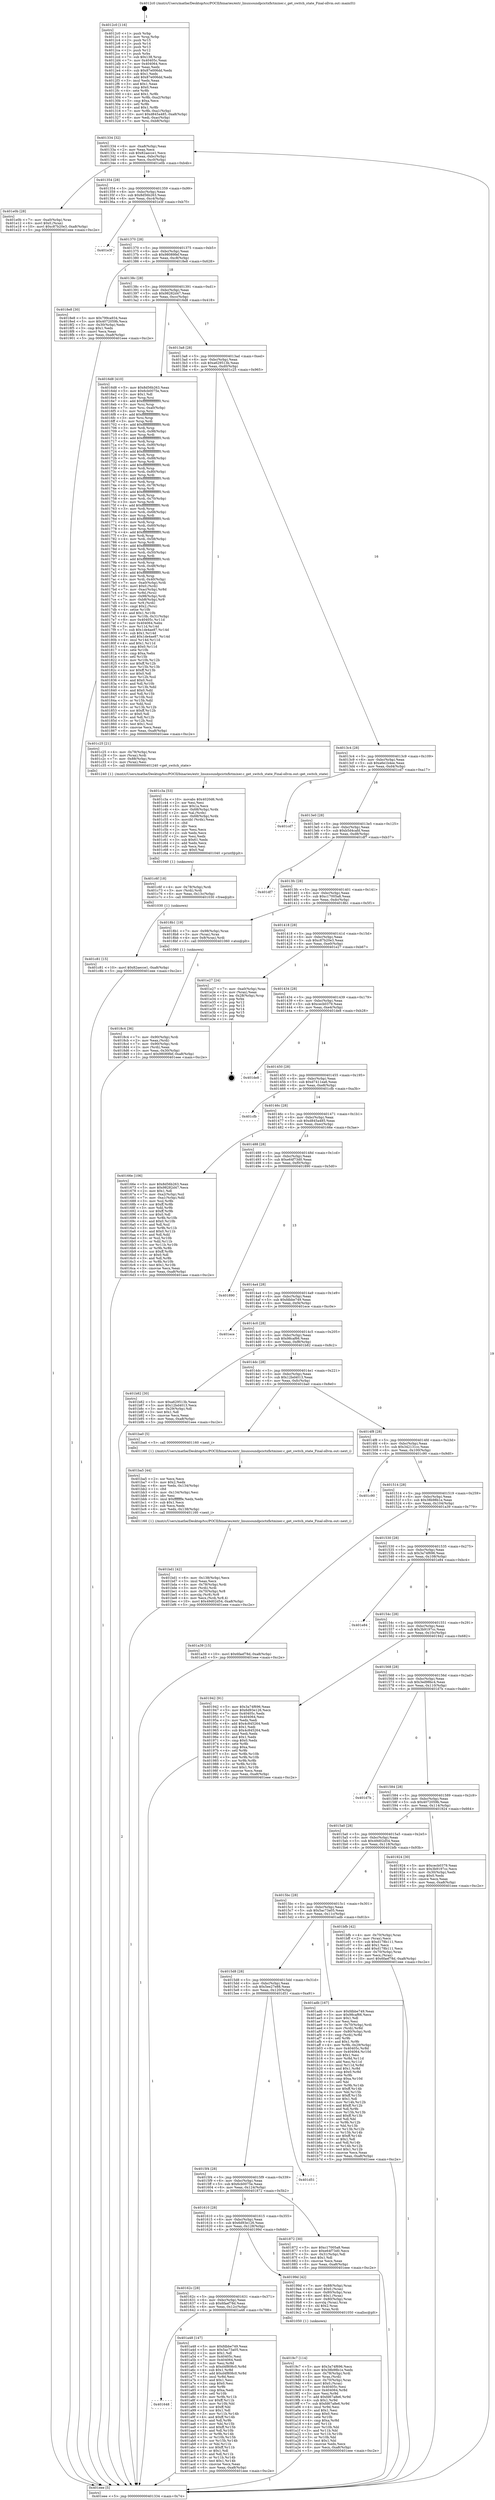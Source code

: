 digraph "0x4012c0" {
  label = "0x4012c0 (/mnt/c/Users/mathe/Desktop/tcc/POCII/binaries/extr_linuxsoundpcictxfictmixer.c_get_switch_state_Final-ollvm.out::main(0))"
  labelloc = "t"
  node[shape=record]

  Entry [label="",width=0.3,height=0.3,shape=circle,fillcolor=black,style=filled]
  "0x401334" [label="{
     0x401334 [32]\l
     | [instrs]\l
     &nbsp;&nbsp;0x401334 \<+6\>: mov -0xa8(%rbp),%eax\l
     &nbsp;&nbsp;0x40133a \<+2\>: mov %eax,%ecx\l
     &nbsp;&nbsp;0x40133c \<+6\>: sub $0x82aecce1,%ecx\l
     &nbsp;&nbsp;0x401342 \<+6\>: mov %eax,-0xbc(%rbp)\l
     &nbsp;&nbsp;0x401348 \<+6\>: mov %ecx,-0xc0(%rbp)\l
     &nbsp;&nbsp;0x40134e \<+6\>: je 0000000000401e0b \<main+0xb4b\>\l
  }"]
  "0x401e0b" [label="{
     0x401e0b [28]\l
     | [instrs]\l
     &nbsp;&nbsp;0x401e0b \<+7\>: mov -0xa0(%rbp),%rax\l
     &nbsp;&nbsp;0x401e12 \<+6\>: movl $0x0,(%rax)\l
     &nbsp;&nbsp;0x401e18 \<+10\>: movl $0xc87b20e3,-0xa8(%rbp)\l
     &nbsp;&nbsp;0x401e22 \<+5\>: jmp 0000000000401eee \<main+0xc2e\>\l
  }"]
  "0x401354" [label="{
     0x401354 [28]\l
     | [instrs]\l
     &nbsp;&nbsp;0x401354 \<+5\>: jmp 0000000000401359 \<main+0x99\>\l
     &nbsp;&nbsp;0x401359 \<+6\>: mov -0xbc(%rbp),%eax\l
     &nbsp;&nbsp;0x40135f \<+5\>: sub $0x8d56b263,%eax\l
     &nbsp;&nbsp;0x401364 \<+6\>: mov %eax,-0xc4(%rbp)\l
     &nbsp;&nbsp;0x40136a \<+6\>: je 0000000000401e3f \<main+0xb7f\>\l
  }"]
  Exit [label="",width=0.3,height=0.3,shape=circle,fillcolor=black,style=filled,peripheries=2]
  "0x401e3f" [label="{
     0x401e3f\l
  }", style=dashed]
  "0x401370" [label="{
     0x401370 [28]\l
     | [instrs]\l
     &nbsp;&nbsp;0x401370 \<+5\>: jmp 0000000000401375 \<main+0xb5\>\l
     &nbsp;&nbsp;0x401375 \<+6\>: mov -0xbc(%rbp),%eax\l
     &nbsp;&nbsp;0x40137b \<+5\>: sub $0x98089fef,%eax\l
     &nbsp;&nbsp;0x401380 \<+6\>: mov %eax,-0xc8(%rbp)\l
     &nbsp;&nbsp;0x401386 \<+6\>: je 00000000004018e8 \<main+0x628\>\l
  }"]
  "0x401c81" [label="{
     0x401c81 [15]\l
     | [instrs]\l
     &nbsp;&nbsp;0x401c81 \<+10\>: movl $0x82aecce1,-0xa8(%rbp)\l
     &nbsp;&nbsp;0x401c8b \<+5\>: jmp 0000000000401eee \<main+0xc2e\>\l
  }"]
  "0x4018e8" [label="{
     0x4018e8 [30]\l
     | [instrs]\l
     &nbsp;&nbsp;0x4018e8 \<+5\>: mov $0x799ca934,%eax\l
     &nbsp;&nbsp;0x4018ed \<+5\>: mov $0x4072059b,%ecx\l
     &nbsp;&nbsp;0x4018f2 \<+3\>: mov -0x30(%rbp),%edx\l
     &nbsp;&nbsp;0x4018f5 \<+3\>: cmp $0x1,%edx\l
     &nbsp;&nbsp;0x4018f8 \<+3\>: cmovl %ecx,%eax\l
     &nbsp;&nbsp;0x4018fb \<+6\>: mov %eax,-0xa8(%rbp)\l
     &nbsp;&nbsp;0x401901 \<+5\>: jmp 0000000000401eee \<main+0xc2e\>\l
  }"]
  "0x40138c" [label="{
     0x40138c [28]\l
     | [instrs]\l
     &nbsp;&nbsp;0x40138c \<+5\>: jmp 0000000000401391 \<main+0xd1\>\l
     &nbsp;&nbsp;0x401391 \<+6\>: mov -0xbc(%rbp),%eax\l
     &nbsp;&nbsp;0x401397 \<+5\>: sub $0x98282d47,%eax\l
     &nbsp;&nbsp;0x40139c \<+6\>: mov %eax,-0xcc(%rbp)\l
     &nbsp;&nbsp;0x4013a2 \<+6\>: je 00000000004016d8 \<main+0x418\>\l
  }"]
  "0x401c6f" [label="{
     0x401c6f [18]\l
     | [instrs]\l
     &nbsp;&nbsp;0x401c6f \<+4\>: mov -0x78(%rbp),%rdi\l
     &nbsp;&nbsp;0x401c73 \<+3\>: mov (%rdi),%rdi\l
     &nbsp;&nbsp;0x401c76 \<+6\>: mov %eax,-0x13c(%rbp)\l
     &nbsp;&nbsp;0x401c7c \<+5\>: call 0000000000401030 \<free@plt\>\l
     | [calls]\l
     &nbsp;&nbsp;0x401030 \{1\} (unknown)\l
  }"]
  "0x4016d8" [label="{
     0x4016d8 [410]\l
     | [instrs]\l
     &nbsp;&nbsp;0x4016d8 \<+5\>: mov $0x8d56b263,%eax\l
     &nbsp;&nbsp;0x4016dd \<+5\>: mov $0x6cb0075e,%ecx\l
     &nbsp;&nbsp;0x4016e2 \<+2\>: mov $0x1,%dl\l
     &nbsp;&nbsp;0x4016e4 \<+3\>: mov %rsp,%rsi\l
     &nbsp;&nbsp;0x4016e7 \<+4\>: add $0xfffffffffffffff0,%rsi\l
     &nbsp;&nbsp;0x4016eb \<+3\>: mov %rsi,%rsp\l
     &nbsp;&nbsp;0x4016ee \<+7\>: mov %rsi,-0xa0(%rbp)\l
     &nbsp;&nbsp;0x4016f5 \<+3\>: mov %rsp,%rsi\l
     &nbsp;&nbsp;0x4016f8 \<+4\>: add $0xfffffffffffffff0,%rsi\l
     &nbsp;&nbsp;0x4016fc \<+3\>: mov %rsi,%rsp\l
     &nbsp;&nbsp;0x4016ff \<+3\>: mov %rsp,%rdi\l
     &nbsp;&nbsp;0x401702 \<+4\>: add $0xfffffffffffffff0,%rdi\l
     &nbsp;&nbsp;0x401706 \<+3\>: mov %rdi,%rsp\l
     &nbsp;&nbsp;0x401709 \<+7\>: mov %rdi,-0x98(%rbp)\l
     &nbsp;&nbsp;0x401710 \<+3\>: mov %rsp,%rdi\l
     &nbsp;&nbsp;0x401713 \<+4\>: add $0xfffffffffffffff0,%rdi\l
     &nbsp;&nbsp;0x401717 \<+3\>: mov %rdi,%rsp\l
     &nbsp;&nbsp;0x40171a \<+7\>: mov %rdi,-0x90(%rbp)\l
     &nbsp;&nbsp;0x401721 \<+3\>: mov %rsp,%rdi\l
     &nbsp;&nbsp;0x401724 \<+4\>: add $0xfffffffffffffff0,%rdi\l
     &nbsp;&nbsp;0x401728 \<+3\>: mov %rdi,%rsp\l
     &nbsp;&nbsp;0x40172b \<+7\>: mov %rdi,-0x88(%rbp)\l
     &nbsp;&nbsp;0x401732 \<+3\>: mov %rsp,%rdi\l
     &nbsp;&nbsp;0x401735 \<+4\>: add $0xfffffffffffffff0,%rdi\l
     &nbsp;&nbsp;0x401739 \<+3\>: mov %rdi,%rsp\l
     &nbsp;&nbsp;0x40173c \<+4\>: mov %rdi,-0x80(%rbp)\l
     &nbsp;&nbsp;0x401740 \<+3\>: mov %rsp,%rdi\l
     &nbsp;&nbsp;0x401743 \<+4\>: add $0xfffffffffffffff0,%rdi\l
     &nbsp;&nbsp;0x401747 \<+3\>: mov %rdi,%rsp\l
     &nbsp;&nbsp;0x40174a \<+4\>: mov %rdi,-0x78(%rbp)\l
     &nbsp;&nbsp;0x40174e \<+3\>: mov %rsp,%rdi\l
     &nbsp;&nbsp;0x401751 \<+4\>: add $0xfffffffffffffff0,%rdi\l
     &nbsp;&nbsp;0x401755 \<+3\>: mov %rdi,%rsp\l
     &nbsp;&nbsp;0x401758 \<+4\>: mov %rdi,-0x70(%rbp)\l
     &nbsp;&nbsp;0x40175c \<+3\>: mov %rsp,%rdi\l
     &nbsp;&nbsp;0x40175f \<+4\>: add $0xfffffffffffffff0,%rdi\l
     &nbsp;&nbsp;0x401763 \<+3\>: mov %rdi,%rsp\l
     &nbsp;&nbsp;0x401766 \<+4\>: mov %rdi,-0x68(%rbp)\l
     &nbsp;&nbsp;0x40176a \<+3\>: mov %rsp,%rdi\l
     &nbsp;&nbsp;0x40176d \<+4\>: add $0xfffffffffffffff0,%rdi\l
     &nbsp;&nbsp;0x401771 \<+3\>: mov %rdi,%rsp\l
     &nbsp;&nbsp;0x401774 \<+4\>: mov %rdi,-0x60(%rbp)\l
     &nbsp;&nbsp;0x401778 \<+3\>: mov %rsp,%rdi\l
     &nbsp;&nbsp;0x40177b \<+4\>: add $0xfffffffffffffff0,%rdi\l
     &nbsp;&nbsp;0x40177f \<+3\>: mov %rdi,%rsp\l
     &nbsp;&nbsp;0x401782 \<+4\>: mov %rdi,-0x58(%rbp)\l
     &nbsp;&nbsp;0x401786 \<+3\>: mov %rsp,%rdi\l
     &nbsp;&nbsp;0x401789 \<+4\>: add $0xfffffffffffffff0,%rdi\l
     &nbsp;&nbsp;0x40178d \<+3\>: mov %rdi,%rsp\l
     &nbsp;&nbsp;0x401790 \<+4\>: mov %rdi,-0x50(%rbp)\l
     &nbsp;&nbsp;0x401794 \<+3\>: mov %rsp,%rdi\l
     &nbsp;&nbsp;0x401797 \<+4\>: add $0xfffffffffffffff0,%rdi\l
     &nbsp;&nbsp;0x40179b \<+3\>: mov %rdi,%rsp\l
     &nbsp;&nbsp;0x40179e \<+4\>: mov %rdi,-0x48(%rbp)\l
     &nbsp;&nbsp;0x4017a2 \<+3\>: mov %rsp,%rdi\l
     &nbsp;&nbsp;0x4017a5 \<+4\>: add $0xfffffffffffffff0,%rdi\l
     &nbsp;&nbsp;0x4017a9 \<+3\>: mov %rdi,%rsp\l
     &nbsp;&nbsp;0x4017ac \<+4\>: mov %rdi,-0x40(%rbp)\l
     &nbsp;&nbsp;0x4017b0 \<+7\>: mov -0xa0(%rbp),%rdi\l
     &nbsp;&nbsp;0x4017b7 \<+6\>: movl $0x0,(%rdi)\l
     &nbsp;&nbsp;0x4017bd \<+7\>: mov -0xac(%rbp),%r8d\l
     &nbsp;&nbsp;0x4017c4 \<+3\>: mov %r8d,(%rsi)\l
     &nbsp;&nbsp;0x4017c7 \<+7\>: mov -0x98(%rbp),%rdi\l
     &nbsp;&nbsp;0x4017ce \<+7\>: mov -0xb8(%rbp),%r9\l
     &nbsp;&nbsp;0x4017d5 \<+3\>: mov %r9,(%rdi)\l
     &nbsp;&nbsp;0x4017d8 \<+3\>: cmpl $0x2,(%rsi)\l
     &nbsp;&nbsp;0x4017db \<+4\>: setne %r10b\l
     &nbsp;&nbsp;0x4017df \<+4\>: and $0x1,%r10b\l
     &nbsp;&nbsp;0x4017e3 \<+4\>: mov %r10b,-0x31(%rbp)\l
     &nbsp;&nbsp;0x4017e7 \<+8\>: mov 0x40405c,%r11d\l
     &nbsp;&nbsp;0x4017ef \<+7\>: mov 0x404064,%ebx\l
     &nbsp;&nbsp;0x4017f6 \<+3\>: mov %r11d,%r14d\l
     &nbsp;&nbsp;0x4017f9 \<+7\>: sub $0x1de4ae87,%r14d\l
     &nbsp;&nbsp;0x401800 \<+4\>: sub $0x1,%r14d\l
     &nbsp;&nbsp;0x401804 \<+7\>: add $0x1de4ae87,%r14d\l
     &nbsp;&nbsp;0x40180b \<+4\>: imul %r14d,%r11d\l
     &nbsp;&nbsp;0x40180f \<+4\>: and $0x1,%r11d\l
     &nbsp;&nbsp;0x401813 \<+4\>: cmp $0x0,%r11d\l
     &nbsp;&nbsp;0x401817 \<+4\>: sete %r10b\l
     &nbsp;&nbsp;0x40181b \<+3\>: cmp $0xa,%ebx\l
     &nbsp;&nbsp;0x40181e \<+4\>: setl %r15b\l
     &nbsp;&nbsp;0x401822 \<+3\>: mov %r10b,%r12b\l
     &nbsp;&nbsp;0x401825 \<+4\>: xor $0xff,%r12b\l
     &nbsp;&nbsp;0x401829 \<+3\>: mov %r15b,%r13b\l
     &nbsp;&nbsp;0x40182c \<+4\>: xor $0xff,%r13b\l
     &nbsp;&nbsp;0x401830 \<+3\>: xor $0x0,%dl\l
     &nbsp;&nbsp;0x401833 \<+3\>: mov %r12b,%sil\l
     &nbsp;&nbsp;0x401836 \<+4\>: and $0x0,%sil\l
     &nbsp;&nbsp;0x40183a \<+3\>: and %dl,%r10b\l
     &nbsp;&nbsp;0x40183d \<+3\>: mov %r13b,%dil\l
     &nbsp;&nbsp;0x401840 \<+4\>: and $0x0,%dil\l
     &nbsp;&nbsp;0x401844 \<+3\>: and %dl,%r15b\l
     &nbsp;&nbsp;0x401847 \<+3\>: or %r10b,%sil\l
     &nbsp;&nbsp;0x40184a \<+3\>: or %r15b,%dil\l
     &nbsp;&nbsp;0x40184d \<+3\>: xor %dil,%sil\l
     &nbsp;&nbsp;0x401850 \<+3\>: or %r13b,%r12b\l
     &nbsp;&nbsp;0x401853 \<+4\>: xor $0xff,%r12b\l
     &nbsp;&nbsp;0x401857 \<+3\>: or $0x0,%dl\l
     &nbsp;&nbsp;0x40185a \<+3\>: and %dl,%r12b\l
     &nbsp;&nbsp;0x40185d \<+3\>: or %r12b,%sil\l
     &nbsp;&nbsp;0x401860 \<+4\>: test $0x1,%sil\l
     &nbsp;&nbsp;0x401864 \<+3\>: cmovne %ecx,%eax\l
     &nbsp;&nbsp;0x401867 \<+6\>: mov %eax,-0xa8(%rbp)\l
     &nbsp;&nbsp;0x40186d \<+5\>: jmp 0000000000401eee \<main+0xc2e\>\l
  }"]
  "0x4013a8" [label="{
     0x4013a8 [28]\l
     | [instrs]\l
     &nbsp;&nbsp;0x4013a8 \<+5\>: jmp 00000000004013ad \<main+0xed\>\l
     &nbsp;&nbsp;0x4013ad \<+6\>: mov -0xbc(%rbp),%eax\l
     &nbsp;&nbsp;0x4013b3 \<+5\>: sub $0xa629513b,%eax\l
     &nbsp;&nbsp;0x4013b8 \<+6\>: mov %eax,-0xd0(%rbp)\l
     &nbsp;&nbsp;0x4013be \<+6\>: je 0000000000401c25 \<main+0x965\>\l
  }"]
  "0x401c3a" [label="{
     0x401c3a [53]\l
     | [instrs]\l
     &nbsp;&nbsp;0x401c3a \<+10\>: movabs $0x4020d6,%rdi\l
     &nbsp;&nbsp;0x401c44 \<+2\>: xor %esi,%esi\l
     &nbsp;&nbsp;0x401c46 \<+5\>: mov $0x1a,%ecx\l
     &nbsp;&nbsp;0x401c4b \<+4\>: mov -0x68(%rbp),%rdx\l
     &nbsp;&nbsp;0x401c4f \<+2\>: mov %al,(%rdx)\l
     &nbsp;&nbsp;0x401c51 \<+4\>: mov -0x68(%rbp),%rdx\l
     &nbsp;&nbsp;0x401c55 \<+3\>: movzbl (%rdx),%eax\l
     &nbsp;&nbsp;0x401c58 \<+1\>: cltd\l
     &nbsp;&nbsp;0x401c59 \<+2\>: idiv %ecx\l
     &nbsp;&nbsp;0x401c5b \<+2\>: mov %esi,%ecx\l
     &nbsp;&nbsp;0x401c5d \<+2\>: sub %edx,%ecx\l
     &nbsp;&nbsp;0x401c5f \<+2\>: mov %esi,%edx\l
     &nbsp;&nbsp;0x401c61 \<+3\>: sub $0x61,%edx\l
     &nbsp;&nbsp;0x401c64 \<+2\>: add %edx,%ecx\l
     &nbsp;&nbsp;0x401c66 \<+2\>: sub %ecx,%esi\l
     &nbsp;&nbsp;0x401c68 \<+2\>: mov $0x0,%al\l
     &nbsp;&nbsp;0x401c6a \<+5\>: call 0000000000401040 \<printf@plt\>\l
     | [calls]\l
     &nbsp;&nbsp;0x401040 \{1\} (unknown)\l
  }"]
  "0x401c25" [label="{
     0x401c25 [21]\l
     | [instrs]\l
     &nbsp;&nbsp;0x401c25 \<+4\>: mov -0x78(%rbp),%rax\l
     &nbsp;&nbsp;0x401c29 \<+3\>: mov (%rax),%rdi\l
     &nbsp;&nbsp;0x401c2c \<+7\>: mov -0x88(%rbp),%rax\l
     &nbsp;&nbsp;0x401c33 \<+2\>: mov (%rax),%esi\l
     &nbsp;&nbsp;0x401c35 \<+5\>: call 0000000000401240 \<get_switch_state\>\l
     | [calls]\l
     &nbsp;&nbsp;0x401240 \{1\} (/mnt/c/Users/mathe/Desktop/tcc/POCII/binaries/extr_linuxsoundpcictxfictmixer.c_get_switch_state_Final-ollvm.out::get_switch_state)\l
  }"]
  "0x4013c4" [label="{
     0x4013c4 [28]\l
     | [instrs]\l
     &nbsp;&nbsp;0x4013c4 \<+5\>: jmp 00000000004013c9 \<main+0x109\>\l
     &nbsp;&nbsp;0x4013c9 \<+6\>: mov -0xbc(%rbp),%eax\l
     &nbsp;&nbsp;0x4013cf \<+5\>: sub $0xa6e1b4ee,%eax\l
     &nbsp;&nbsp;0x4013d4 \<+6\>: mov %eax,-0xd4(%rbp)\l
     &nbsp;&nbsp;0x4013da \<+6\>: je 0000000000401cd7 \<main+0xa17\>\l
  }"]
  "0x401bd1" [label="{
     0x401bd1 [42]\l
     | [instrs]\l
     &nbsp;&nbsp;0x401bd1 \<+6\>: mov -0x138(%rbp),%ecx\l
     &nbsp;&nbsp;0x401bd7 \<+3\>: imul %eax,%ecx\l
     &nbsp;&nbsp;0x401bda \<+4\>: mov -0x78(%rbp),%rdi\l
     &nbsp;&nbsp;0x401bde \<+3\>: mov (%rdi),%rdi\l
     &nbsp;&nbsp;0x401be1 \<+4\>: mov -0x70(%rbp),%r8\l
     &nbsp;&nbsp;0x401be5 \<+3\>: movslq (%r8),%r8\l
     &nbsp;&nbsp;0x401be8 \<+4\>: mov %ecx,(%rdi,%r8,4)\l
     &nbsp;&nbsp;0x401bec \<+10\>: movl $0x49d02d54,-0xa8(%rbp)\l
     &nbsp;&nbsp;0x401bf6 \<+5\>: jmp 0000000000401eee \<main+0xc2e\>\l
  }"]
  "0x401cd7" [label="{
     0x401cd7\l
  }", style=dashed]
  "0x4013e0" [label="{
     0x4013e0 [28]\l
     | [instrs]\l
     &nbsp;&nbsp;0x4013e0 \<+5\>: jmp 00000000004013e5 \<main+0x125\>\l
     &nbsp;&nbsp;0x4013e5 \<+6\>: mov -0xbc(%rbp),%eax\l
     &nbsp;&nbsp;0x4013eb \<+5\>: sub $0xb5d4cafd,%eax\l
     &nbsp;&nbsp;0x4013f0 \<+6\>: mov %eax,-0xd8(%rbp)\l
     &nbsp;&nbsp;0x4013f6 \<+6\>: je 0000000000401df7 \<main+0xb37\>\l
  }"]
  "0x401ba5" [label="{
     0x401ba5 [44]\l
     | [instrs]\l
     &nbsp;&nbsp;0x401ba5 \<+2\>: xor %ecx,%ecx\l
     &nbsp;&nbsp;0x401ba7 \<+5\>: mov $0x2,%edx\l
     &nbsp;&nbsp;0x401bac \<+6\>: mov %edx,-0x134(%rbp)\l
     &nbsp;&nbsp;0x401bb2 \<+1\>: cltd\l
     &nbsp;&nbsp;0x401bb3 \<+6\>: mov -0x134(%rbp),%esi\l
     &nbsp;&nbsp;0x401bb9 \<+2\>: idiv %esi\l
     &nbsp;&nbsp;0x401bbb \<+6\>: imul $0xfffffffe,%edx,%edx\l
     &nbsp;&nbsp;0x401bc1 \<+3\>: sub $0x1,%ecx\l
     &nbsp;&nbsp;0x401bc4 \<+2\>: sub %ecx,%edx\l
     &nbsp;&nbsp;0x401bc6 \<+6\>: mov %edx,-0x138(%rbp)\l
     &nbsp;&nbsp;0x401bcc \<+5\>: call 0000000000401160 \<next_i\>\l
     | [calls]\l
     &nbsp;&nbsp;0x401160 \{1\} (/mnt/c/Users/mathe/Desktop/tcc/POCII/binaries/extr_linuxsoundpcictxfictmixer.c_get_switch_state_Final-ollvm.out::next_i)\l
  }"]
  "0x401df7" [label="{
     0x401df7\l
  }", style=dashed]
  "0x4013fc" [label="{
     0x4013fc [28]\l
     | [instrs]\l
     &nbsp;&nbsp;0x4013fc \<+5\>: jmp 0000000000401401 \<main+0x141\>\l
     &nbsp;&nbsp;0x401401 \<+6\>: mov -0xbc(%rbp),%eax\l
     &nbsp;&nbsp;0x401407 \<+5\>: sub $0xc17005a8,%eax\l
     &nbsp;&nbsp;0x40140c \<+6\>: mov %eax,-0xdc(%rbp)\l
     &nbsp;&nbsp;0x401412 \<+6\>: je 00000000004018b1 \<main+0x5f1\>\l
  }"]
  "0x401648" [label="{
     0x401648\l
  }", style=dashed]
  "0x4018b1" [label="{
     0x4018b1 [19]\l
     | [instrs]\l
     &nbsp;&nbsp;0x4018b1 \<+7\>: mov -0x98(%rbp),%rax\l
     &nbsp;&nbsp;0x4018b8 \<+3\>: mov (%rax),%rax\l
     &nbsp;&nbsp;0x4018bb \<+4\>: mov 0x8(%rax),%rdi\l
     &nbsp;&nbsp;0x4018bf \<+5\>: call 0000000000401060 \<atoi@plt\>\l
     | [calls]\l
     &nbsp;&nbsp;0x401060 \{1\} (unknown)\l
  }"]
  "0x401418" [label="{
     0x401418 [28]\l
     | [instrs]\l
     &nbsp;&nbsp;0x401418 \<+5\>: jmp 000000000040141d \<main+0x15d\>\l
     &nbsp;&nbsp;0x40141d \<+6\>: mov -0xbc(%rbp),%eax\l
     &nbsp;&nbsp;0x401423 \<+5\>: sub $0xc87b20e3,%eax\l
     &nbsp;&nbsp;0x401428 \<+6\>: mov %eax,-0xe0(%rbp)\l
     &nbsp;&nbsp;0x40142e \<+6\>: je 0000000000401e27 \<main+0xb67\>\l
  }"]
  "0x401a48" [label="{
     0x401a48 [147]\l
     | [instrs]\l
     &nbsp;&nbsp;0x401a48 \<+5\>: mov $0xfdbbe749,%eax\l
     &nbsp;&nbsp;0x401a4d \<+5\>: mov $0x5ac73a05,%ecx\l
     &nbsp;&nbsp;0x401a52 \<+2\>: mov $0x1,%dl\l
     &nbsp;&nbsp;0x401a54 \<+7\>: mov 0x40405c,%esi\l
     &nbsp;&nbsp;0x401a5b \<+7\>: mov 0x404064,%edi\l
     &nbsp;&nbsp;0x401a62 \<+3\>: mov %esi,%r8d\l
     &nbsp;&nbsp;0x401a65 \<+7\>: sub $0xd4f808c0,%r8d\l
     &nbsp;&nbsp;0x401a6c \<+4\>: sub $0x1,%r8d\l
     &nbsp;&nbsp;0x401a70 \<+7\>: add $0xd4f808c0,%r8d\l
     &nbsp;&nbsp;0x401a77 \<+4\>: imul %r8d,%esi\l
     &nbsp;&nbsp;0x401a7b \<+3\>: and $0x1,%esi\l
     &nbsp;&nbsp;0x401a7e \<+3\>: cmp $0x0,%esi\l
     &nbsp;&nbsp;0x401a81 \<+4\>: sete %r9b\l
     &nbsp;&nbsp;0x401a85 \<+3\>: cmp $0xa,%edi\l
     &nbsp;&nbsp;0x401a88 \<+4\>: setl %r10b\l
     &nbsp;&nbsp;0x401a8c \<+3\>: mov %r9b,%r11b\l
     &nbsp;&nbsp;0x401a8f \<+4\>: xor $0xff,%r11b\l
     &nbsp;&nbsp;0x401a93 \<+3\>: mov %r10b,%bl\l
     &nbsp;&nbsp;0x401a96 \<+3\>: xor $0xff,%bl\l
     &nbsp;&nbsp;0x401a99 \<+3\>: xor $0x1,%dl\l
     &nbsp;&nbsp;0x401a9c \<+3\>: mov %r11b,%r14b\l
     &nbsp;&nbsp;0x401a9f \<+4\>: and $0xff,%r14b\l
     &nbsp;&nbsp;0x401aa3 \<+3\>: and %dl,%r9b\l
     &nbsp;&nbsp;0x401aa6 \<+3\>: mov %bl,%r15b\l
     &nbsp;&nbsp;0x401aa9 \<+4\>: and $0xff,%r15b\l
     &nbsp;&nbsp;0x401aad \<+3\>: and %dl,%r10b\l
     &nbsp;&nbsp;0x401ab0 \<+3\>: or %r9b,%r14b\l
     &nbsp;&nbsp;0x401ab3 \<+3\>: or %r10b,%r15b\l
     &nbsp;&nbsp;0x401ab6 \<+3\>: xor %r15b,%r14b\l
     &nbsp;&nbsp;0x401ab9 \<+3\>: or %bl,%r11b\l
     &nbsp;&nbsp;0x401abc \<+4\>: xor $0xff,%r11b\l
     &nbsp;&nbsp;0x401ac0 \<+3\>: or $0x1,%dl\l
     &nbsp;&nbsp;0x401ac3 \<+3\>: and %dl,%r11b\l
     &nbsp;&nbsp;0x401ac6 \<+3\>: or %r11b,%r14b\l
     &nbsp;&nbsp;0x401ac9 \<+4\>: test $0x1,%r14b\l
     &nbsp;&nbsp;0x401acd \<+3\>: cmovne %ecx,%eax\l
     &nbsp;&nbsp;0x401ad0 \<+6\>: mov %eax,-0xa8(%rbp)\l
     &nbsp;&nbsp;0x401ad6 \<+5\>: jmp 0000000000401eee \<main+0xc2e\>\l
  }"]
  "0x401e27" [label="{
     0x401e27 [24]\l
     | [instrs]\l
     &nbsp;&nbsp;0x401e27 \<+7\>: mov -0xa0(%rbp),%rax\l
     &nbsp;&nbsp;0x401e2e \<+2\>: mov (%rax),%eax\l
     &nbsp;&nbsp;0x401e30 \<+4\>: lea -0x28(%rbp),%rsp\l
     &nbsp;&nbsp;0x401e34 \<+1\>: pop %rbx\l
     &nbsp;&nbsp;0x401e35 \<+2\>: pop %r12\l
     &nbsp;&nbsp;0x401e37 \<+2\>: pop %r13\l
     &nbsp;&nbsp;0x401e39 \<+2\>: pop %r14\l
     &nbsp;&nbsp;0x401e3b \<+2\>: pop %r15\l
     &nbsp;&nbsp;0x401e3d \<+1\>: pop %rbp\l
     &nbsp;&nbsp;0x401e3e \<+1\>: ret\l
  }"]
  "0x401434" [label="{
     0x401434 [28]\l
     | [instrs]\l
     &nbsp;&nbsp;0x401434 \<+5\>: jmp 0000000000401439 \<main+0x179\>\l
     &nbsp;&nbsp;0x401439 \<+6\>: mov -0xbc(%rbp),%eax\l
     &nbsp;&nbsp;0x40143f \<+5\>: sub $0xcecb0379,%eax\l
     &nbsp;&nbsp;0x401444 \<+6\>: mov %eax,-0xe4(%rbp)\l
     &nbsp;&nbsp;0x40144a \<+6\>: je 0000000000401de8 \<main+0xb28\>\l
  }"]
  "0x4019c7" [label="{
     0x4019c7 [114]\l
     | [instrs]\l
     &nbsp;&nbsp;0x4019c7 \<+5\>: mov $0x3a74f696,%ecx\l
     &nbsp;&nbsp;0x4019cc \<+5\>: mov $0x38b98b1e,%edx\l
     &nbsp;&nbsp;0x4019d1 \<+4\>: mov -0x78(%rbp),%rdi\l
     &nbsp;&nbsp;0x4019d5 \<+3\>: mov %rax,(%rdi)\l
     &nbsp;&nbsp;0x4019d8 \<+4\>: mov -0x70(%rbp),%rax\l
     &nbsp;&nbsp;0x4019dc \<+6\>: movl $0x0,(%rax)\l
     &nbsp;&nbsp;0x4019e2 \<+7\>: mov 0x40405c,%esi\l
     &nbsp;&nbsp;0x4019e9 \<+8\>: mov 0x404064,%r8d\l
     &nbsp;&nbsp;0x4019f1 \<+3\>: mov %esi,%r9d\l
     &nbsp;&nbsp;0x4019f4 \<+7\>: add $0xfd67a8e6,%r9d\l
     &nbsp;&nbsp;0x4019fb \<+4\>: sub $0x1,%r9d\l
     &nbsp;&nbsp;0x4019ff \<+7\>: sub $0xfd67a8e6,%r9d\l
     &nbsp;&nbsp;0x401a06 \<+4\>: imul %r9d,%esi\l
     &nbsp;&nbsp;0x401a0a \<+3\>: and $0x1,%esi\l
     &nbsp;&nbsp;0x401a0d \<+3\>: cmp $0x0,%esi\l
     &nbsp;&nbsp;0x401a10 \<+4\>: sete %r10b\l
     &nbsp;&nbsp;0x401a14 \<+4\>: cmp $0xa,%r8d\l
     &nbsp;&nbsp;0x401a18 \<+4\>: setl %r11b\l
     &nbsp;&nbsp;0x401a1c \<+3\>: mov %r10b,%bl\l
     &nbsp;&nbsp;0x401a1f \<+3\>: and %r11b,%bl\l
     &nbsp;&nbsp;0x401a22 \<+3\>: xor %r11b,%r10b\l
     &nbsp;&nbsp;0x401a25 \<+3\>: or %r10b,%bl\l
     &nbsp;&nbsp;0x401a28 \<+3\>: test $0x1,%bl\l
     &nbsp;&nbsp;0x401a2b \<+3\>: cmovne %edx,%ecx\l
     &nbsp;&nbsp;0x401a2e \<+6\>: mov %ecx,-0xa8(%rbp)\l
     &nbsp;&nbsp;0x401a34 \<+5\>: jmp 0000000000401eee \<main+0xc2e\>\l
  }"]
  "0x401de8" [label="{
     0x401de8\l
  }", style=dashed]
  "0x401450" [label="{
     0x401450 [28]\l
     | [instrs]\l
     &nbsp;&nbsp;0x401450 \<+5\>: jmp 0000000000401455 \<main+0x195\>\l
     &nbsp;&nbsp;0x401455 \<+6\>: mov -0xbc(%rbp),%eax\l
     &nbsp;&nbsp;0x40145b \<+5\>: sub $0xd7411ea6,%eax\l
     &nbsp;&nbsp;0x401460 \<+6\>: mov %eax,-0xe8(%rbp)\l
     &nbsp;&nbsp;0x401466 \<+6\>: je 0000000000401cfb \<main+0xa3b\>\l
  }"]
  "0x40162c" [label="{
     0x40162c [28]\l
     | [instrs]\l
     &nbsp;&nbsp;0x40162c \<+5\>: jmp 0000000000401631 \<main+0x371\>\l
     &nbsp;&nbsp;0x401631 \<+6\>: mov -0xbc(%rbp),%eax\l
     &nbsp;&nbsp;0x401637 \<+5\>: sub $0x6faef78d,%eax\l
     &nbsp;&nbsp;0x40163c \<+6\>: mov %eax,-0x12c(%rbp)\l
     &nbsp;&nbsp;0x401642 \<+6\>: je 0000000000401a48 \<main+0x788\>\l
  }"]
  "0x401cfb" [label="{
     0x401cfb\l
  }", style=dashed]
  "0x40146c" [label="{
     0x40146c [28]\l
     | [instrs]\l
     &nbsp;&nbsp;0x40146c \<+5\>: jmp 0000000000401471 \<main+0x1b1\>\l
     &nbsp;&nbsp;0x401471 \<+6\>: mov -0xbc(%rbp),%eax\l
     &nbsp;&nbsp;0x401477 \<+5\>: sub $0xd845a485,%eax\l
     &nbsp;&nbsp;0x40147c \<+6\>: mov %eax,-0xec(%rbp)\l
     &nbsp;&nbsp;0x401482 \<+6\>: je 000000000040166e \<main+0x3ae\>\l
  }"]
  "0x40199d" [label="{
     0x40199d [42]\l
     | [instrs]\l
     &nbsp;&nbsp;0x40199d \<+7\>: mov -0x88(%rbp),%rax\l
     &nbsp;&nbsp;0x4019a4 \<+6\>: movl $0x0,(%rax)\l
     &nbsp;&nbsp;0x4019aa \<+4\>: mov -0x80(%rbp),%rax\l
     &nbsp;&nbsp;0x4019ae \<+6\>: movl $0x1,(%rax)\l
     &nbsp;&nbsp;0x4019b4 \<+4\>: mov -0x80(%rbp),%rax\l
     &nbsp;&nbsp;0x4019b8 \<+3\>: movslq (%rax),%rax\l
     &nbsp;&nbsp;0x4019bb \<+4\>: shl $0x2,%rax\l
     &nbsp;&nbsp;0x4019bf \<+3\>: mov %rax,%rdi\l
     &nbsp;&nbsp;0x4019c2 \<+5\>: call 0000000000401050 \<malloc@plt\>\l
     | [calls]\l
     &nbsp;&nbsp;0x401050 \{1\} (unknown)\l
  }"]
  "0x40166e" [label="{
     0x40166e [106]\l
     | [instrs]\l
     &nbsp;&nbsp;0x40166e \<+5\>: mov $0x8d56b263,%eax\l
     &nbsp;&nbsp;0x401673 \<+5\>: mov $0x98282d47,%ecx\l
     &nbsp;&nbsp;0x401678 \<+2\>: mov $0x1,%dl\l
     &nbsp;&nbsp;0x40167a \<+7\>: mov -0xa2(%rbp),%sil\l
     &nbsp;&nbsp;0x401681 \<+7\>: mov -0xa1(%rbp),%dil\l
     &nbsp;&nbsp;0x401688 \<+3\>: mov %sil,%r8b\l
     &nbsp;&nbsp;0x40168b \<+4\>: xor $0xff,%r8b\l
     &nbsp;&nbsp;0x40168f \<+3\>: mov %dil,%r9b\l
     &nbsp;&nbsp;0x401692 \<+4\>: xor $0xff,%r9b\l
     &nbsp;&nbsp;0x401696 \<+3\>: xor $0x0,%dl\l
     &nbsp;&nbsp;0x401699 \<+3\>: mov %r8b,%r10b\l
     &nbsp;&nbsp;0x40169c \<+4\>: and $0x0,%r10b\l
     &nbsp;&nbsp;0x4016a0 \<+3\>: and %dl,%sil\l
     &nbsp;&nbsp;0x4016a3 \<+3\>: mov %r9b,%r11b\l
     &nbsp;&nbsp;0x4016a6 \<+4\>: and $0x0,%r11b\l
     &nbsp;&nbsp;0x4016aa \<+3\>: and %dl,%dil\l
     &nbsp;&nbsp;0x4016ad \<+3\>: or %sil,%r10b\l
     &nbsp;&nbsp;0x4016b0 \<+3\>: or %dil,%r11b\l
     &nbsp;&nbsp;0x4016b3 \<+3\>: xor %r11b,%r10b\l
     &nbsp;&nbsp;0x4016b6 \<+3\>: or %r9b,%r8b\l
     &nbsp;&nbsp;0x4016b9 \<+4\>: xor $0xff,%r8b\l
     &nbsp;&nbsp;0x4016bd \<+3\>: or $0x0,%dl\l
     &nbsp;&nbsp;0x4016c0 \<+3\>: and %dl,%r8b\l
     &nbsp;&nbsp;0x4016c3 \<+3\>: or %r8b,%r10b\l
     &nbsp;&nbsp;0x4016c6 \<+4\>: test $0x1,%r10b\l
     &nbsp;&nbsp;0x4016ca \<+3\>: cmovne %ecx,%eax\l
     &nbsp;&nbsp;0x4016cd \<+6\>: mov %eax,-0xa8(%rbp)\l
     &nbsp;&nbsp;0x4016d3 \<+5\>: jmp 0000000000401eee \<main+0xc2e\>\l
  }"]
  "0x401488" [label="{
     0x401488 [28]\l
     | [instrs]\l
     &nbsp;&nbsp;0x401488 \<+5\>: jmp 000000000040148d \<main+0x1cd\>\l
     &nbsp;&nbsp;0x40148d \<+6\>: mov -0xbc(%rbp),%eax\l
     &nbsp;&nbsp;0x401493 \<+5\>: sub $0xe64f73d0,%eax\l
     &nbsp;&nbsp;0x401498 \<+6\>: mov %eax,-0xf0(%rbp)\l
     &nbsp;&nbsp;0x40149e \<+6\>: je 0000000000401890 \<main+0x5d0\>\l
  }"]
  "0x401eee" [label="{
     0x401eee [5]\l
     | [instrs]\l
     &nbsp;&nbsp;0x401eee \<+5\>: jmp 0000000000401334 \<main+0x74\>\l
  }"]
  "0x4012c0" [label="{
     0x4012c0 [116]\l
     | [instrs]\l
     &nbsp;&nbsp;0x4012c0 \<+1\>: push %rbp\l
     &nbsp;&nbsp;0x4012c1 \<+3\>: mov %rsp,%rbp\l
     &nbsp;&nbsp;0x4012c4 \<+2\>: push %r15\l
     &nbsp;&nbsp;0x4012c6 \<+2\>: push %r14\l
     &nbsp;&nbsp;0x4012c8 \<+2\>: push %r13\l
     &nbsp;&nbsp;0x4012ca \<+2\>: push %r12\l
     &nbsp;&nbsp;0x4012cc \<+1\>: push %rbx\l
     &nbsp;&nbsp;0x4012cd \<+7\>: sub $0x138,%rsp\l
     &nbsp;&nbsp;0x4012d4 \<+7\>: mov 0x40405c,%eax\l
     &nbsp;&nbsp;0x4012db \<+7\>: mov 0x404064,%ecx\l
     &nbsp;&nbsp;0x4012e2 \<+2\>: mov %eax,%edx\l
     &nbsp;&nbsp;0x4012e4 \<+6\>: sub $0x87e006dd,%edx\l
     &nbsp;&nbsp;0x4012ea \<+3\>: sub $0x1,%edx\l
     &nbsp;&nbsp;0x4012ed \<+6\>: add $0x87e006dd,%edx\l
     &nbsp;&nbsp;0x4012f3 \<+3\>: imul %edx,%eax\l
     &nbsp;&nbsp;0x4012f6 \<+3\>: and $0x1,%eax\l
     &nbsp;&nbsp;0x4012f9 \<+3\>: cmp $0x0,%eax\l
     &nbsp;&nbsp;0x4012fc \<+4\>: sete %r8b\l
     &nbsp;&nbsp;0x401300 \<+4\>: and $0x1,%r8b\l
     &nbsp;&nbsp;0x401304 \<+7\>: mov %r8b,-0xa2(%rbp)\l
     &nbsp;&nbsp;0x40130b \<+3\>: cmp $0xa,%ecx\l
     &nbsp;&nbsp;0x40130e \<+4\>: setl %r8b\l
     &nbsp;&nbsp;0x401312 \<+4\>: and $0x1,%r8b\l
     &nbsp;&nbsp;0x401316 \<+7\>: mov %r8b,-0xa1(%rbp)\l
     &nbsp;&nbsp;0x40131d \<+10\>: movl $0xd845a485,-0xa8(%rbp)\l
     &nbsp;&nbsp;0x401327 \<+6\>: mov %edi,-0xac(%rbp)\l
     &nbsp;&nbsp;0x40132d \<+7\>: mov %rsi,-0xb8(%rbp)\l
  }"]
  "0x4018c4" [label="{
     0x4018c4 [36]\l
     | [instrs]\l
     &nbsp;&nbsp;0x4018c4 \<+7\>: mov -0x90(%rbp),%rdi\l
     &nbsp;&nbsp;0x4018cb \<+2\>: mov %eax,(%rdi)\l
     &nbsp;&nbsp;0x4018cd \<+7\>: mov -0x90(%rbp),%rdi\l
     &nbsp;&nbsp;0x4018d4 \<+2\>: mov (%rdi),%eax\l
     &nbsp;&nbsp;0x4018d6 \<+3\>: mov %eax,-0x30(%rbp)\l
     &nbsp;&nbsp;0x4018d9 \<+10\>: movl $0x98089fef,-0xa8(%rbp)\l
     &nbsp;&nbsp;0x4018e3 \<+5\>: jmp 0000000000401eee \<main+0xc2e\>\l
  }"]
  "0x401610" [label="{
     0x401610 [28]\l
     | [instrs]\l
     &nbsp;&nbsp;0x401610 \<+5\>: jmp 0000000000401615 \<main+0x355\>\l
     &nbsp;&nbsp;0x401615 \<+6\>: mov -0xbc(%rbp),%eax\l
     &nbsp;&nbsp;0x40161b \<+5\>: sub $0x6d93e126,%eax\l
     &nbsp;&nbsp;0x401620 \<+6\>: mov %eax,-0x128(%rbp)\l
     &nbsp;&nbsp;0x401626 \<+6\>: je 000000000040199d \<main+0x6dd\>\l
  }"]
  "0x401890" [label="{
     0x401890\l
  }", style=dashed]
  "0x4014a4" [label="{
     0x4014a4 [28]\l
     | [instrs]\l
     &nbsp;&nbsp;0x4014a4 \<+5\>: jmp 00000000004014a9 \<main+0x1e9\>\l
     &nbsp;&nbsp;0x4014a9 \<+6\>: mov -0xbc(%rbp),%eax\l
     &nbsp;&nbsp;0x4014af \<+5\>: sub $0xfdbbe749,%eax\l
     &nbsp;&nbsp;0x4014b4 \<+6\>: mov %eax,-0xf4(%rbp)\l
     &nbsp;&nbsp;0x4014ba \<+6\>: je 0000000000401ece \<main+0xc0e\>\l
  }"]
  "0x401872" [label="{
     0x401872 [30]\l
     | [instrs]\l
     &nbsp;&nbsp;0x401872 \<+5\>: mov $0xc17005a8,%eax\l
     &nbsp;&nbsp;0x401877 \<+5\>: mov $0xe64f73d0,%ecx\l
     &nbsp;&nbsp;0x40187c \<+3\>: mov -0x31(%rbp),%dl\l
     &nbsp;&nbsp;0x40187f \<+3\>: test $0x1,%dl\l
     &nbsp;&nbsp;0x401882 \<+3\>: cmovne %ecx,%eax\l
     &nbsp;&nbsp;0x401885 \<+6\>: mov %eax,-0xa8(%rbp)\l
     &nbsp;&nbsp;0x40188b \<+5\>: jmp 0000000000401eee \<main+0xc2e\>\l
  }"]
  "0x401ece" [label="{
     0x401ece\l
  }", style=dashed]
  "0x4014c0" [label="{
     0x4014c0 [28]\l
     | [instrs]\l
     &nbsp;&nbsp;0x4014c0 \<+5\>: jmp 00000000004014c5 \<main+0x205\>\l
     &nbsp;&nbsp;0x4014c5 \<+6\>: mov -0xbc(%rbp),%eax\l
     &nbsp;&nbsp;0x4014cb \<+5\>: sub $0x98caf66,%eax\l
     &nbsp;&nbsp;0x4014d0 \<+6\>: mov %eax,-0xf8(%rbp)\l
     &nbsp;&nbsp;0x4014d6 \<+6\>: je 0000000000401b82 \<main+0x8c2\>\l
  }"]
  "0x4015f4" [label="{
     0x4015f4 [28]\l
     | [instrs]\l
     &nbsp;&nbsp;0x4015f4 \<+5\>: jmp 00000000004015f9 \<main+0x339\>\l
     &nbsp;&nbsp;0x4015f9 \<+6\>: mov -0xbc(%rbp),%eax\l
     &nbsp;&nbsp;0x4015ff \<+5\>: sub $0x6cb0075e,%eax\l
     &nbsp;&nbsp;0x401604 \<+6\>: mov %eax,-0x124(%rbp)\l
     &nbsp;&nbsp;0x40160a \<+6\>: je 0000000000401872 \<main+0x5b2\>\l
  }"]
  "0x401b82" [label="{
     0x401b82 [30]\l
     | [instrs]\l
     &nbsp;&nbsp;0x401b82 \<+5\>: mov $0xa629513b,%eax\l
     &nbsp;&nbsp;0x401b87 \<+5\>: mov $0x12bd4013,%ecx\l
     &nbsp;&nbsp;0x401b8c \<+3\>: mov -0x29(%rbp),%dl\l
     &nbsp;&nbsp;0x401b8f \<+3\>: test $0x1,%dl\l
     &nbsp;&nbsp;0x401b92 \<+3\>: cmovne %ecx,%eax\l
     &nbsp;&nbsp;0x401b95 \<+6\>: mov %eax,-0xa8(%rbp)\l
     &nbsp;&nbsp;0x401b9b \<+5\>: jmp 0000000000401eee \<main+0xc2e\>\l
  }"]
  "0x4014dc" [label="{
     0x4014dc [28]\l
     | [instrs]\l
     &nbsp;&nbsp;0x4014dc \<+5\>: jmp 00000000004014e1 \<main+0x221\>\l
     &nbsp;&nbsp;0x4014e1 \<+6\>: mov -0xbc(%rbp),%eax\l
     &nbsp;&nbsp;0x4014e7 \<+5\>: sub $0x12bd4013,%eax\l
     &nbsp;&nbsp;0x4014ec \<+6\>: mov %eax,-0xfc(%rbp)\l
     &nbsp;&nbsp;0x4014f2 \<+6\>: je 0000000000401ba0 \<main+0x8e0\>\l
  }"]
  "0x401d51" [label="{
     0x401d51\l
  }", style=dashed]
  "0x401ba0" [label="{
     0x401ba0 [5]\l
     | [instrs]\l
     &nbsp;&nbsp;0x401ba0 \<+5\>: call 0000000000401160 \<next_i\>\l
     | [calls]\l
     &nbsp;&nbsp;0x401160 \{1\} (/mnt/c/Users/mathe/Desktop/tcc/POCII/binaries/extr_linuxsoundpcictxfictmixer.c_get_switch_state_Final-ollvm.out::next_i)\l
  }"]
  "0x4014f8" [label="{
     0x4014f8 [28]\l
     | [instrs]\l
     &nbsp;&nbsp;0x4014f8 \<+5\>: jmp 00000000004014fd \<main+0x23d\>\l
     &nbsp;&nbsp;0x4014fd \<+6\>: mov -0xbc(%rbp),%eax\l
     &nbsp;&nbsp;0x401503 \<+5\>: sub $0x342131cc,%eax\l
     &nbsp;&nbsp;0x401508 \<+6\>: mov %eax,-0x100(%rbp)\l
     &nbsp;&nbsp;0x40150e \<+6\>: je 0000000000401c90 \<main+0x9d0\>\l
  }"]
  "0x4015d8" [label="{
     0x4015d8 [28]\l
     | [instrs]\l
     &nbsp;&nbsp;0x4015d8 \<+5\>: jmp 00000000004015dd \<main+0x31d\>\l
     &nbsp;&nbsp;0x4015dd \<+6\>: mov -0xbc(%rbp),%eax\l
     &nbsp;&nbsp;0x4015e3 \<+5\>: sub $0x5ee27e88,%eax\l
     &nbsp;&nbsp;0x4015e8 \<+6\>: mov %eax,-0x120(%rbp)\l
     &nbsp;&nbsp;0x4015ee \<+6\>: je 0000000000401d51 \<main+0xa91\>\l
  }"]
  "0x401c90" [label="{
     0x401c90\l
  }", style=dashed]
  "0x401514" [label="{
     0x401514 [28]\l
     | [instrs]\l
     &nbsp;&nbsp;0x401514 \<+5\>: jmp 0000000000401519 \<main+0x259\>\l
     &nbsp;&nbsp;0x401519 \<+6\>: mov -0xbc(%rbp),%eax\l
     &nbsp;&nbsp;0x40151f \<+5\>: sub $0x38b98b1e,%eax\l
     &nbsp;&nbsp;0x401524 \<+6\>: mov %eax,-0x104(%rbp)\l
     &nbsp;&nbsp;0x40152a \<+6\>: je 0000000000401a39 \<main+0x779\>\l
  }"]
  "0x401adb" [label="{
     0x401adb [167]\l
     | [instrs]\l
     &nbsp;&nbsp;0x401adb \<+5\>: mov $0xfdbbe749,%eax\l
     &nbsp;&nbsp;0x401ae0 \<+5\>: mov $0x98caf66,%ecx\l
     &nbsp;&nbsp;0x401ae5 \<+2\>: mov $0x1,%dl\l
     &nbsp;&nbsp;0x401ae7 \<+2\>: xor %esi,%esi\l
     &nbsp;&nbsp;0x401ae9 \<+4\>: mov -0x70(%rbp),%rdi\l
     &nbsp;&nbsp;0x401aed \<+3\>: mov (%rdi),%r8d\l
     &nbsp;&nbsp;0x401af0 \<+4\>: mov -0x80(%rbp),%rdi\l
     &nbsp;&nbsp;0x401af4 \<+3\>: cmp (%rdi),%r8d\l
     &nbsp;&nbsp;0x401af7 \<+4\>: setl %r9b\l
     &nbsp;&nbsp;0x401afb \<+4\>: and $0x1,%r9b\l
     &nbsp;&nbsp;0x401aff \<+4\>: mov %r9b,-0x29(%rbp)\l
     &nbsp;&nbsp;0x401b03 \<+8\>: mov 0x40405c,%r8d\l
     &nbsp;&nbsp;0x401b0b \<+8\>: mov 0x404064,%r10d\l
     &nbsp;&nbsp;0x401b13 \<+3\>: sub $0x1,%esi\l
     &nbsp;&nbsp;0x401b16 \<+3\>: mov %r8d,%r11d\l
     &nbsp;&nbsp;0x401b19 \<+3\>: add %esi,%r11d\l
     &nbsp;&nbsp;0x401b1c \<+4\>: imul %r11d,%r8d\l
     &nbsp;&nbsp;0x401b20 \<+4\>: and $0x1,%r8d\l
     &nbsp;&nbsp;0x401b24 \<+4\>: cmp $0x0,%r8d\l
     &nbsp;&nbsp;0x401b28 \<+4\>: sete %r9b\l
     &nbsp;&nbsp;0x401b2c \<+4\>: cmp $0xa,%r10d\l
     &nbsp;&nbsp;0x401b30 \<+3\>: setl %bl\l
     &nbsp;&nbsp;0x401b33 \<+3\>: mov %r9b,%r14b\l
     &nbsp;&nbsp;0x401b36 \<+4\>: xor $0xff,%r14b\l
     &nbsp;&nbsp;0x401b3a \<+3\>: mov %bl,%r15b\l
     &nbsp;&nbsp;0x401b3d \<+4\>: xor $0xff,%r15b\l
     &nbsp;&nbsp;0x401b41 \<+3\>: xor $0x1,%dl\l
     &nbsp;&nbsp;0x401b44 \<+3\>: mov %r14b,%r12b\l
     &nbsp;&nbsp;0x401b47 \<+4\>: and $0xff,%r12b\l
     &nbsp;&nbsp;0x401b4b \<+3\>: and %dl,%r9b\l
     &nbsp;&nbsp;0x401b4e \<+3\>: mov %r15b,%r13b\l
     &nbsp;&nbsp;0x401b51 \<+4\>: and $0xff,%r13b\l
     &nbsp;&nbsp;0x401b55 \<+2\>: and %dl,%bl\l
     &nbsp;&nbsp;0x401b57 \<+3\>: or %r9b,%r12b\l
     &nbsp;&nbsp;0x401b5a \<+3\>: or %bl,%r13b\l
     &nbsp;&nbsp;0x401b5d \<+3\>: xor %r13b,%r12b\l
     &nbsp;&nbsp;0x401b60 \<+3\>: or %r15b,%r14b\l
     &nbsp;&nbsp;0x401b63 \<+4\>: xor $0xff,%r14b\l
     &nbsp;&nbsp;0x401b67 \<+3\>: or $0x1,%dl\l
     &nbsp;&nbsp;0x401b6a \<+3\>: and %dl,%r14b\l
     &nbsp;&nbsp;0x401b6d \<+3\>: or %r14b,%r12b\l
     &nbsp;&nbsp;0x401b70 \<+4\>: test $0x1,%r12b\l
     &nbsp;&nbsp;0x401b74 \<+3\>: cmovne %ecx,%eax\l
     &nbsp;&nbsp;0x401b77 \<+6\>: mov %eax,-0xa8(%rbp)\l
     &nbsp;&nbsp;0x401b7d \<+5\>: jmp 0000000000401eee \<main+0xc2e\>\l
  }"]
  "0x401a39" [label="{
     0x401a39 [15]\l
     | [instrs]\l
     &nbsp;&nbsp;0x401a39 \<+10\>: movl $0x6faef78d,-0xa8(%rbp)\l
     &nbsp;&nbsp;0x401a43 \<+5\>: jmp 0000000000401eee \<main+0xc2e\>\l
  }"]
  "0x401530" [label="{
     0x401530 [28]\l
     | [instrs]\l
     &nbsp;&nbsp;0x401530 \<+5\>: jmp 0000000000401535 \<main+0x275\>\l
     &nbsp;&nbsp;0x401535 \<+6\>: mov -0xbc(%rbp),%eax\l
     &nbsp;&nbsp;0x40153b \<+5\>: sub $0x3a74f696,%eax\l
     &nbsp;&nbsp;0x401540 \<+6\>: mov %eax,-0x108(%rbp)\l
     &nbsp;&nbsp;0x401546 \<+6\>: je 0000000000401e84 \<main+0xbc4\>\l
  }"]
  "0x4015bc" [label="{
     0x4015bc [28]\l
     | [instrs]\l
     &nbsp;&nbsp;0x4015bc \<+5\>: jmp 00000000004015c1 \<main+0x301\>\l
     &nbsp;&nbsp;0x4015c1 \<+6\>: mov -0xbc(%rbp),%eax\l
     &nbsp;&nbsp;0x4015c7 \<+5\>: sub $0x5ac73a05,%eax\l
     &nbsp;&nbsp;0x4015cc \<+6\>: mov %eax,-0x11c(%rbp)\l
     &nbsp;&nbsp;0x4015d2 \<+6\>: je 0000000000401adb \<main+0x81b\>\l
  }"]
  "0x401e84" [label="{
     0x401e84\l
  }", style=dashed]
  "0x40154c" [label="{
     0x40154c [28]\l
     | [instrs]\l
     &nbsp;&nbsp;0x40154c \<+5\>: jmp 0000000000401551 \<main+0x291\>\l
     &nbsp;&nbsp;0x401551 \<+6\>: mov -0xbc(%rbp),%eax\l
     &nbsp;&nbsp;0x401557 \<+5\>: sub $0x3b9197cc,%eax\l
     &nbsp;&nbsp;0x40155c \<+6\>: mov %eax,-0x10c(%rbp)\l
     &nbsp;&nbsp;0x401562 \<+6\>: je 0000000000401942 \<main+0x682\>\l
  }"]
  "0x401bfb" [label="{
     0x401bfb [42]\l
     | [instrs]\l
     &nbsp;&nbsp;0x401bfb \<+4\>: mov -0x70(%rbp),%rax\l
     &nbsp;&nbsp;0x401bff \<+2\>: mov (%rax),%ecx\l
     &nbsp;&nbsp;0x401c01 \<+6\>: sub $0xd178b111,%ecx\l
     &nbsp;&nbsp;0x401c07 \<+3\>: add $0x1,%ecx\l
     &nbsp;&nbsp;0x401c0a \<+6\>: add $0xd178b111,%ecx\l
     &nbsp;&nbsp;0x401c10 \<+4\>: mov -0x70(%rbp),%rax\l
     &nbsp;&nbsp;0x401c14 \<+2\>: mov %ecx,(%rax)\l
     &nbsp;&nbsp;0x401c16 \<+10\>: movl $0x6faef78d,-0xa8(%rbp)\l
     &nbsp;&nbsp;0x401c20 \<+5\>: jmp 0000000000401eee \<main+0xc2e\>\l
  }"]
  "0x401942" [label="{
     0x401942 [91]\l
     | [instrs]\l
     &nbsp;&nbsp;0x401942 \<+5\>: mov $0x3a74f696,%eax\l
     &nbsp;&nbsp;0x401947 \<+5\>: mov $0x6d93e126,%ecx\l
     &nbsp;&nbsp;0x40194c \<+7\>: mov 0x40405c,%edx\l
     &nbsp;&nbsp;0x401953 \<+7\>: mov 0x404064,%esi\l
     &nbsp;&nbsp;0x40195a \<+2\>: mov %edx,%edi\l
     &nbsp;&nbsp;0x40195c \<+6\>: add $0x4c845264,%edi\l
     &nbsp;&nbsp;0x401962 \<+3\>: sub $0x1,%edi\l
     &nbsp;&nbsp;0x401965 \<+6\>: sub $0x4c845264,%edi\l
     &nbsp;&nbsp;0x40196b \<+3\>: imul %edi,%edx\l
     &nbsp;&nbsp;0x40196e \<+3\>: and $0x1,%edx\l
     &nbsp;&nbsp;0x401971 \<+3\>: cmp $0x0,%edx\l
     &nbsp;&nbsp;0x401974 \<+4\>: sete %r8b\l
     &nbsp;&nbsp;0x401978 \<+3\>: cmp $0xa,%esi\l
     &nbsp;&nbsp;0x40197b \<+4\>: setl %r9b\l
     &nbsp;&nbsp;0x40197f \<+3\>: mov %r8b,%r10b\l
     &nbsp;&nbsp;0x401982 \<+3\>: and %r9b,%r10b\l
     &nbsp;&nbsp;0x401985 \<+3\>: xor %r9b,%r8b\l
     &nbsp;&nbsp;0x401988 \<+3\>: or %r8b,%r10b\l
     &nbsp;&nbsp;0x40198b \<+4\>: test $0x1,%r10b\l
     &nbsp;&nbsp;0x40198f \<+3\>: cmovne %ecx,%eax\l
     &nbsp;&nbsp;0x401992 \<+6\>: mov %eax,-0xa8(%rbp)\l
     &nbsp;&nbsp;0x401998 \<+5\>: jmp 0000000000401eee \<main+0xc2e\>\l
  }"]
  "0x401568" [label="{
     0x401568 [28]\l
     | [instrs]\l
     &nbsp;&nbsp;0x401568 \<+5\>: jmp 000000000040156d \<main+0x2ad\>\l
     &nbsp;&nbsp;0x40156d \<+6\>: mov -0xbc(%rbp),%eax\l
     &nbsp;&nbsp;0x401573 \<+5\>: sub $0x3ed98bc4,%eax\l
     &nbsp;&nbsp;0x401578 \<+6\>: mov %eax,-0x110(%rbp)\l
     &nbsp;&nbsp;0x40157e \<+6\>: je 0000000000401d7b \<main+0xabb\>\l
  }"]
  "0x4015a0" [label="{
     0x4015a0 [28]\l
     | [instrs]\l
     &nbsp;&nbsp;0x4015a0 \<+5\>: jmp 00000000004015a5 \<main+0x2e5\>\l
     &nbsp;&nbsp;0x4015a5 \<+6\>: mov -0xbc(%rbp),%eax\l
     &nbsp;&nbsp;0x4015ab \<+5\>: sub $0x49d02d54,%eax\l
     &nbsp;&nbsp;0x4015b0 \<+6\>: mov %eax,-0x118(%rbp)\l
     &nbsp;&nbsp;0x4015b6 \<+6\>: je 0000000000401bfb \<main+0x93b\>\l
  }"]
  "0x401d7b" [label="{
     0x401d7b\l
  }", style=dashed]
  "0x401584" [label="{
     0x401584 [28]\l
     | [instrs]\l
     &nbsp;&nbsp;0x401584 \<+5\>: jmp 0000000000401589 \<main+0x2c9\>\l
     &nbsp;&nbsp;0x401589 \<+6\>: mov -0xbc(%rbp),%eax\l
     &nbsp;&nbsp;0x40158f \<+5\>: sub $0x4072059b,%eax\l
     &nbsp;&nbsp;0x401594 \<+6\>: mov %eax,-0x114(%rbp)\l
     &nbsp;&nbsp;0x40159a \<+6\>: je 0000000000401924 \<main+0x664\>\l
  }"]
  "0x401924" [label="{
     0x401924 [30]\l
     | [instrs]\l
     &nbsp;&nbsp;0x401924 \<+5\>: mov $0xcecb0379,%eax\l
     &nbsp;&nbsp;0x401929 \<+5\>: mov $0x3b9197cc,%ecx\l
     &nbsp;&nbsp;0x40192e \<+3\>: mov -0x30(%rbp),%edx\l
     &nbsp;&nbsp;0x401931 \<+3\>: cmp $0x0,%edx\l
     &nbsp;&nbsp;0x401934 \<+3\>: cmove %ecx,%eax\l
     &nbsp;&nbsp;0x401937 \<+6\>: mov %eax,-0xa8(%rbp)\l
     &nbsp;&nbsp;0x40193d \<+5\>: jmp 0000000000401eee \<main+0xc2e\>\l
  }"]
  Entry -> "0x4012c0" [label=" 1"]
  "0x401334" -> "0x401e0b" [label=" 1"]
  "0x401334" -> "0x401354" [label=" 19"]
  "0x401e27" -> Exit [label=" 1"]
  "0x401354" -> "0x401e3f" [label=" 0"]
  "0x401354" -> "0x401370" [label=" 19"]
  "0x401e0b" -> "0x401eee" [label=" 1"]
  "0x401370" -> "0x4018e8" [label=" 1"]
  "0x401370" -> "0x40138c" [label=" 18"]
  "0x401c81" -> "0x401eee" [label=" 1"]
  "0x40138c" -> "0x4016d8" [label=" 1"]
  "0x40138c" -> "0x4013a8" [label=" 17"]
  "0x401c6f" -> "0x401c81" [label=" 1"]
  "0x4013a8" -> "0x401c25" [label=" 1"]
  "0x4013a8" -> "0x4013c4" [label=" 16"]
  "0x401c3a" -> "0x401c6f" [label=" 1"]
  "0x4013c4" -> "0x401cd7" [label=" 0"]
  "0x4013c4" -> "0x4013e0" [label=" 16"]
  "0x401c25" -> "0x401c3a" [label=" 1"]
  "0x4013e0" -> "0x401df7" [label=" 0"]
  "0x4013e0" -> "0x4013fc" [label=" 16"]
  "0x401bfb" -> "0x401eee" [label=" 1"]
  "0x4013fc" -> "0x4018b1" [label=" 1"]
  "0x4013fc" -> "0x401418" [label=" 15"]
  "0x401bd1" -> "0x401eee" [label=" 1"]
  "0x401418" -> "0x401e27" [label=" 1"]
  "0x401418" -> "0x401434" [label=" 14"]
  "0x401ba5" -> "0x401bd1" [label=" 1"]
  "0x401434" -> "0x401de8" [label=" 0"]
  "0x401434" -> "0x401450" [label=" 14"]
  "0x401b82" -> "0x401eee" [label=" 2"]
  "0x401450" -> "0x401cfb" [label=" 0"]
  "0x401450" -> "0x40146c" [label=" 14"]
  "0x401adb" -> "0x401eee" [label=" 2"]
  "0x40146c" -> "0x40166e" [label=" 1"]
  "0x40146c" -> "0x401488" [label=" 13"]
  "0x40166e" -> "0x401eee" [label=" 1"]
  "0x4012c0" -> "0x401334" [label=" 1"]
  "0x401eee" -> "0x401334" [label=" 19"]
  "0x401a48" -> "0x401eee" [label=" 2"]
  "0x4016d8" -> "0x401eee" [label=" 1"]
  "0x40162c" -> "0x401a48" [label=" 2"]
  "0x401488" -> "0x401890" [label=" 0"]
  "0x401488" -> "0x4014a4" [label=" 13"]
  "0x401ba0" -> "0x401ba5" [label=" 1"]
  "0x4014a4" -> "0x401ece" [label=" 0"]
  "0x4014a4" -> "0x4014c0" [label=" 13"]
  "0x401a39" -> "0x401eee" [label=" 1"]
  "0x4014c0" -> "0x401b82" [label=" 2"]
  "0x4014c0" -> "0x4014dc" [label=" 11"]
  "0x40199d" -> "0x4019c7" [label=" 1"]
  "0x4014dc" -> "0x401ba0" [label=" 1"]
  "0x4014dc" -> "0x4014f8" [label=" 10"]
  "0x401610" -> "0x40162c" [label=" 2"]
  "0x4014f8" -> "0x401c90" [label=" 0"]
  "0x4014f8" -> "0x401514" [label=" 10"]
  "0x40162c" -> "0x401648" [label=" 0"]
  "0x401514" -> "0x401a39" [label=" 1"]
  "0x401514" -> "0x401530" [label=" 9"]
  "0x401942" -> "0x401eee" [label=" 1"]
  "0x401530" -> "0x401e84" [label=" 0"]
  "0x401530" -> "0x40154c" [label=" 9"]
  "0x4018e8" -> "0x401eee" [label=" 1"]
  "0x40154c" -> "0x401942" [label=" 1"]
  "0x40154c" -> "0x401568" [label=" 8"]
  "0x4018c4" -> "0x401eee" [label=" 1"]
  "0x401568" -> "0x401d7b" [label=" 0"]
  "0x401568" -> "0x401584" [label=" 8"]
  "0x401872" -> "0x401eee" [label=" 1"]
  "0x401584" -> "0x401924" [label=" 1"]
  "0x401584" -> "0x4015a0" [label=" 7"]
  "0x4018b1" -> "0x4018c4" [label=" 1"]
  "0x4015a0" -> "0x401bfb" [label=" 1"]
  "0x4015a0" -> "0x4015bc" [label=" 6"]
  "0x401924" -> "0x401eee" [label=" 1"]
  "0x4015bc" -> "0x401adb" [label=" 2"]
  "0x4015bc" -> "0x4015d8" [label=" 4"]
  "0x401610" -> "0x40199d" [label=" 1"]
  "0x4015d8" -> "0x401d51" [label=" 0"]
  "0x4015d8" -> "0x4015f4" [label=" 4"]
  "0x4019c7" -> "0x401eee" [label=" 1"]
  "0x4015f4" -> "0x401872" [label=" 1"]
  "0x4015f4" -> "0x401610" [label=" 3"]
}
